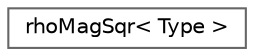 digraph "Graphical Class Hierarchy"
{
 // LATEX_PDF_SIZE
  bgcolor="transparent";
  edge [fontname=Helvetica,fontsize=10,labelfontname=Helvetica,labelfontsize=10];
  node [fontname=Helvetica,fontsize=10,shape=box,height=0.2,width=0.4];
  rankdir="LR";
  Node0 [id="Node000000",label="rhoMagSqr\< Type \>",height=0.2,width=0.4,color="grey40", fillcolor="white", style="filled",URL="$classFoam_1_1limitFuncs_1_1rhoMagSqr.html",tooltip=" "];
}
